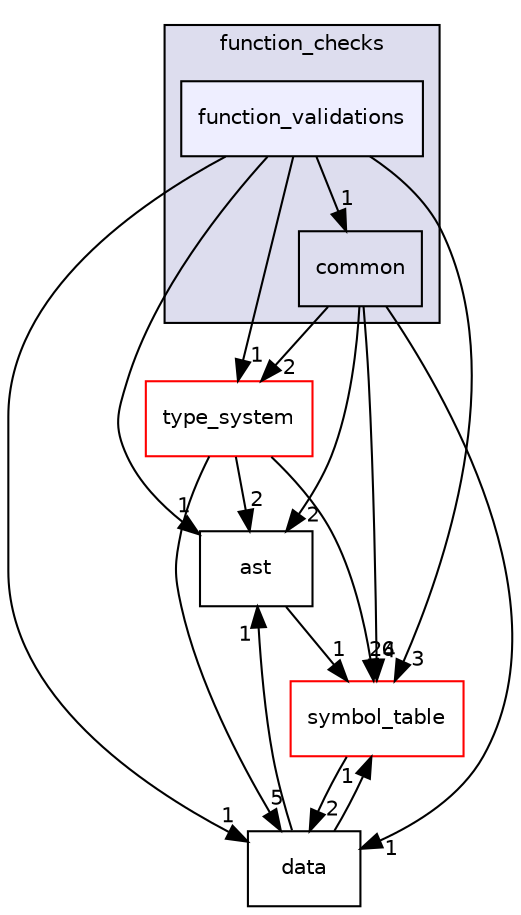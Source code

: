 digraph "src/semantic_analysis/function_checks/function_validations" {
  compound=true
  node [ fontsize="10", fontname="Helvetica"];
  edge [ labelfontsize="10", labelfontname="Helvetica"];
  subgraph clusterdir_84d98c85ea0290e28b86cc861317e02a {
    graph [ bgcolor="#ddddee", pencolor="black", label="function_checks" fontname="Helvetica", fontsize="10", URL="dir_84d98c85ea0290e28b86cc861317e02a.html"]
  dir_ba1eb02cfae7bb009fc7b625278cbf24 [shape=box label="common" URL="dir_ba1eb02cfae7bb009fc7b625278cbf24.html"];
  dir_3f973241015a8f8919cb4ebb4d378ae3 [shape=box, label="function_validations", style="filled", fillcolor="#eeeeff", pencolor="black", URL="dir_3f973241015a8f8919cb4ebb4d378ae3.html"];
  }
  dir_203e5988f1ed315d29383d699972de6f [shape=box label="ast" URL="dir_203e5988f1ed315d29383d699972de6f.html"];
  dir_5366418984bbb764c0ee8ec3b27cf2cb [shape=box label="type_system" fillcolor="white" style="filled" color="red" URL="dir_5366418984bbb764c0ee8ec3b27cf2cb.html"];
  dir_c1be8d27e7f84178e95f152701110b19 [shape=box label="data" URL="dir_c1be8d27e7f84178e95f152701110b19.html"];
  dir_ee2e78e09e3523a3dc72b1c19f9afb8f [shape=box label="symbol_table" fillcolor="white" style="filled" color="red" URL="dir_ee2e78e09e3523a3dc72b1c19f9afb8f.html"];
  dir_203e5988f1ed315d29383d699972de6f->dir_ee2e78e09e3523a3dc72b1c19f9afb8f [headlabel="1", labeldistance=1.5 headhref="dir_000001_000014.html"];
  dir_c1be8d27e7f84178e95f152701110b19->dir_203e5988f1ed315d29383d699972de6f [headlabel="1", labeldistance=1.5 headhref="dir_000002_000001.html"];
  dir_c1be8d27e7f84178e95f152701110b19->dir_ee2e78e09e3523a3dc72b1c19f9afb8f [headlabel="1", labeldistance=1.5 headhref="dir_000002_000014.html"];
  dir_5366418984bbb764c0ee8ec3b27cf2cb->dir_203e5988f1ed315d29383d699972de6f [headlabel="2", labeldistance=1.5 headhref="dir_000020_000001.html"];
  dir_5366418984bbb764c0ee8ec3b27cf2cb->dir_c1be8d27e7f84178e95f152701110b19 [headlabel="5", labeldistance=1.5 headhref="dir_000020_000002.html"];
  dir_5366418984bbb764c0ee8ec3b27cf2cb->dir_ee2e78e09e3523a3dc72b1c19f9afb8f [headlabel="26", labeldistance=1.5 headhref="dir_000020_000014.html"];
  dir_3f973241015a8f8919cb4ebb4d378ae3->dir_203e5988f1ed315d29383d699972de6f [headlabel="1", labeldistance=1.5 headhref="dir_000009_000001.html"];
  dir_3f973241015a8f8919cb4ebb4d378ae3->dir_5366418984bbb764c0ee8ec3b27cf2cb [headlabel="1", labeldistance=1.5 headhref="dir_000009_000020.html"];
  dir_3f973241015a8f8919cb4ebb4d378ae3->dir_ba1eb02cfae7bb009fc7b625278cbf24 [headlabel="1", labeldistance=1.5 headhref="dir_000009_000008.html"];
  dir_3f973241015a8f8919cb4ebb4d378ae3->dir_c1be8d27e7f84178e95f152701110b19 [headlabel="1", labeldistance=1.5 headhref="dir_000009_000002.html"];
  dir_3f973241015a8f8919cb4ebb4d378ae3->dir_ee2e78e09e3523a3dc72b1c19f9afb8f [headlabel="3", labeldistance=1.5 headhref="dir_000009_000014.html"];
  dir_ee2e78e09e3523a3dc72b1c19f9afb8f->dir_c1be8d27e7f84178e95f152701110b19 [headlabel="2", labeldistance=1.5 headhref="dir_000014_000002.html"];
  dir_ba1eb02cfae7bb009fc7b625278cbf24->dir_203e5988f1ed315d29383d699972de6f [headlabel="2", labeldistance=1.5 headhref="dir_000008_000001.html"];
  dir_ba1eb02cfae7bb009fc7b625278cbf24->dir_5366418984bbb764c0ee8ec3b27cf2cb [headlabel="2", labeldistance=1.5 headhref="dir_000008_000020.html"];
  dir_ba1eb02cfae7bb009fc7b625278cbf24->dir_c1be8d27e7f84178e95f152701110b19 [headlabel="1", labeldistance=1.5 headhref="dir_000008_000002.html"];
  dir_ba1eb02cfae7bb009fc7b625278cbf24->dir_ee2e78e09e3523a3dc72b1c19f9afb8f [headlabel="4", labeldistance=1.5 headhref="dir_000008_000014.html"];
}
